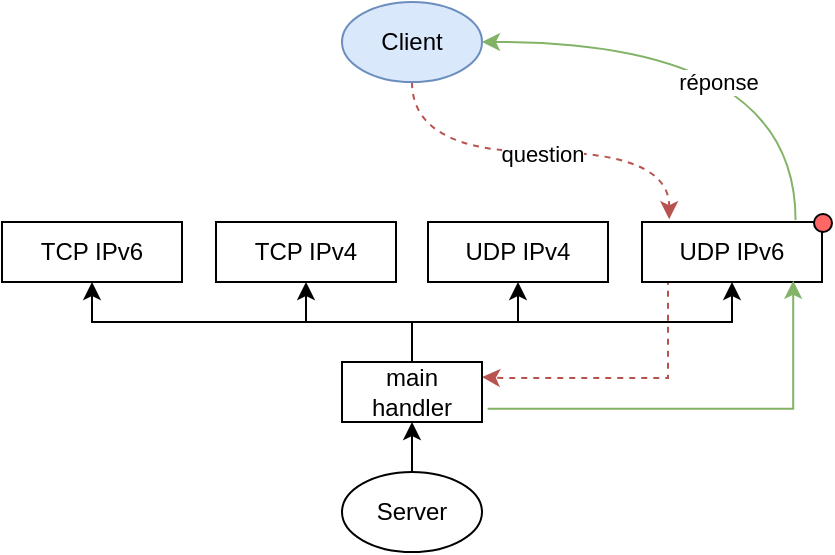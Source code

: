 <mxfile version="13.7.5" type="device"><diagram id="wjbHBmRs1Mi4DjjF5FOm" name="Page-1"><mxGraphModel dx="568" dy="324" grid="1" gridSize="10" guides="1" tooltips="1" connect="1" arrows="1" fold="1" page="1" pageScale="1" pageWidth="850" pageHeight="1100" math="0" shadow="0"><root><mxCell id="0"/><mxCell id="1" parent="0"/><mxCell id="u42y8bNHnKP8kpkiiVwV-40" style="edgeStyle=orthogonalEdgeStyle;rounded=0;orthogonalLoop=1;jettySize=auto;html=1;shadow=0;exitX=0.133;exitY=0.98;exitDx=0;exitDy=0;fillColor=#f8cecc;strokeColor=#b85450;exitPerimeter=0;dashed=1;entryX=1;entryY=0.25;entryDx=0;entryDy=0;" edge="1" parent="1" source="u42y8bNHnKP8kpkiiVwV-2" target="u42y8bNHnKP8kpkiiVwV-16"><mxGeometry relative="1" as="geometry"><mxPoint x="410" y="435" as="targetPoint"/><Array as="points"><mxPoint x="453" y="379"/><mxPoint x="453" y="428"/><mxPoint x="370" y="428"/></Array></mxGeometry></mxCell><mxCell id="u42y8bNHnKP8kpkiiVwV-1" value="UDP IPv4" style="rounded=0;whiteSpace=wrap;html=1;" vertex="1" parent="1"><mxGeometry x="333" y="350" width="90" height="30" as="geometry"/></mxCell><mxCell id="u42y8bNHnKP8kpkiiVwV-42" style="edgeStyle=orthogonalEdgeStyle;rounded=0;orthogonalLoop=1;jettySize=auto;html=1;entryX=1;entryY=0.5;entryDx=0;entryDy=0;shadow=0;curved=1;exitX=0.853;exitY=-0.033;exitDx=0;exitDy=0;exitPerimeter=0;fillColor=#d5e8d4;strokeColor=#82b366;" edge="1" parent="1" source="u42y8bNHnKP8kpkiiVwV-2" target="u42y8bNHnKP8kpkiiVwV-5"><mxGeometry relative="1" as="geometry"/></mxCell><mxCell id="u42y8bNHnKP8kpkiiVwV-44" value="réponse" style="edgeLabel;html=1;align=center;verticalAlign=middle;resizable=0;points=[];" vertex="1" connectable="0" parent="u42y8bNHnKP8kpkiiVwV-42"><mxGeometry x="-0.464" y="39" relative="1" as="geometry"><mxPoint y="-3" as="offset"/></mxGeometry></mxCell><mxCell id="u42y8bNHnKP8kpkiiVwV-2" value="UDP IPv6" style="rounded=0;whiteSpace=wrap;html=1;" vertex="1" parent="1"><mxGeometry x="440" y="350" width="90" height="30" as="geometry"/></mxCell><mxCell id="u42y8bNHnKP8kpkiiVwV-3" value="TCP IPv4" style="rounded=0;whiteSpace=wrap;html=1;" vertex="1" parent="1"><mxGeometry x="227" y="350" width="90" height="30" as="geometry"/></mxCell><mxCell id="u42y8bNHnKP8kpkiiVwV-4" value="TCP IPv6" style="rounded=0;whiteSpace=wrap;html=1;" vertex="1" parent="1"><mxGeometry x="120" y="350" width="90" height="30" as="geometry"/></mxCell><mxCell id="u42y8bNHnKP8kpkiiVwV-10" style="edgeStyle=orthogonalEdgeStyle;curved=1;rounded=0;orthogonalLoop=1;jettySize=auto;html=1;exitX=0.5;exitY=1;exitDx=0;exitDy=0;shadow=0;dashed=1;fillColor=#f8cecc;strokeColor=#b85450;entryX=0.151;entryY=-0.047;entryDx=0;entryDy=0;entryPerimeter=0;" edge="1" parent="1" source="u42y8bNHnKP8kpkiiVwV-5" target="u42y8bNHnKP8kpkiiVwV-2"><mxGeometry relative="1" as="geometry"/></mxCell><mxCell id="u42y8bNHnKP8kpkiiVwV-43" value="question" style="edgeLabel;html=1;align=center;verticalAlign=middle;resizable=0;points=[];" vertex="1" connectable="0" parent="u42y8bNHnKP8kpkiiVwV-10"><mxGeometry x="-0.144" y="-1" relative="1" as="geometry"><mxPoint x="15.6" as="offset"/></mxGeometry></mxCell><mxCell id="u42y8bNHnKP8kpkiiVwV-5" value="Client" style="ellipse;whiteSpace=wrap;html=1;shadow=0;fillColor=#dae8fc;strokeColor=#6c8ebf;" vertex="1" parent="1"><mxGeometry x="290" y="240" width="70" height="40" as="geometry"/></mxCell><mxCell id="u42y8bNHnKP8kpkiiVwV-11" style="edgeStyle=orthogonalEdgeStyle;rounded=0;orthogonalLoop=1;jettySize=auto;html=1;entryX=0.5;entryY=1;entryDx=0;entryDy=0;exitX=0.5;exitY=0;exitDx=0;exitDy=0;" edge="1" parent="1" source="u42y8bNHnKP8kpkiiVwV-16" target="u42y8bNHnKP8kpkiiVwV-1"><mxGeometry relative="1" as="geometry"/></mxCell><mxCell id="u42y8bNHnKP8kpkiiVwV-12" style="edgeStyle=orthogonalEdgeStyle;rounded=0;orthogonalLoop=1;jettySize=auto;html=1;entryX=0.5;entryY=1;entryDx=0;entryDy=0;exitX=0.5;exitY=0;exitDx=0;exitDy=0;" edge="1" parent="1" source="u42y8bNHnKP8kpkiiVwV-16" target="u42y8bNHnKP8kpkiiVwV-2"><mxGeometry relative="1" as="geometry"/></mxCell><mxCell id="u42y8bNHnKP8kpkiiVwV-13" style="edgeStyle=orthogonalEdgeStyle;rounded=0;orthogonalLoop=1;jettySize=auto;html=1;entryX=0.5;entryY=1;entryDx=0;entryDy=0;exitX=0.5;exitY=0;exitDx=0;exitDy=0;" edge="1" parent="1" source="u42y8bNHnKP8kpkiiVwV-16" target="u42y8bNHnKP8kpkiiVwV-3"><mxGeometry relative="1" as="geometry"/></mxCell><mxCell id="u42y8bNHnKP8kpkiiVwV-14" style="edgeStyle=orthogonalEdgeStyle;rounded=0;orthogonalLoop=1;jettySize=auto;html=1;entryX=0.5;entryY=1;entryDx=0;entryDy=0;exitX=0.5;exitY=0;exitDx=0;exitDy=0;" edge="1" parent="1" source="u42y8bNHnKP8kpkiiVwV-16" target="u42y8bNHnKP8kpkiiVwV-4"><mxGeometry relative="1" as="geometry"/></mxCell><mxCell id="u42y8bNHnKP8kpkiiVwV-17" style="edgeStyle=orthogonalEdgeStyle;rounded=0;orthogonalLoop=1;jettySize=auto;html=1;entryX=0.5;entryY=1;entryDx=0;entryDy=0;" edge="1" parent="1" source="u42y8bNHnKP8kpkiiVwV-6" target="u42y8bNHnKP8kpkiiVwV-16"><mxGeometry relative="1" as="geometry"/></mxCell><mxCell id="u42y8bNHnKP8kpkiiVwV-6" value="Server" style="ellipse;whiteSpace=wrap;html=1;" vertex="1" parent="1"><mxGeometry x="290" y="475" width="70" height="40" as="geometry"/></mxCell><mxCell id="u42y8bNHnKP8kpkiiVwV-16" value="&lt;div&gt;main&lt;/div&gt;&lt;div&gt;handler&lt;/div&gt;" style="rounded=0;whiteSpace=wrap;html=1;" vertex="1" parent="1"><mxGeometry x="290" y="420" width="70" height="30" as="geometry"/></mxCell><mxCell id="u42y8bNHnKP8kpkiiVwV-41" style="edgeStyle=orthogonalEdgeStyle;rounded=0;orthogonalLoop=1;jettySize=auto;html=1;entryX=0.84;entryY=0.98;entryDx=0;entryDy=0;entryPerimeter=0;shadow=0;exitX=1.04;exitY=0.78;exitDx=0;exitDy=0;fillColor=#d5e8d4;strokeColor=#82b366;exitPerimeter=0;" edge="1" parent="1" source="u42y8bNHnKP8kpkiiVwV-16" target="u42y8bNHnKP8kpkiiVwV-2"><mxGeometry relative="1" as="geometry"><mxPoint x="488" y="420" as="sourcePoint"/></mxGeometry></mxCell><mxCell id="u42y8bNHnKP8kpkiiVwV-35" value="" style="ellipse;whiteSpace=wrap;html=1;aspect=fixed;shadow=0;fillColor=#FF6666;" vertex="1" parent="1"><mxGeometry x="526" y="346" width="9" height="9" as="geometry"/></mxCell></root></mxGraphModel></diagram></mxfile>